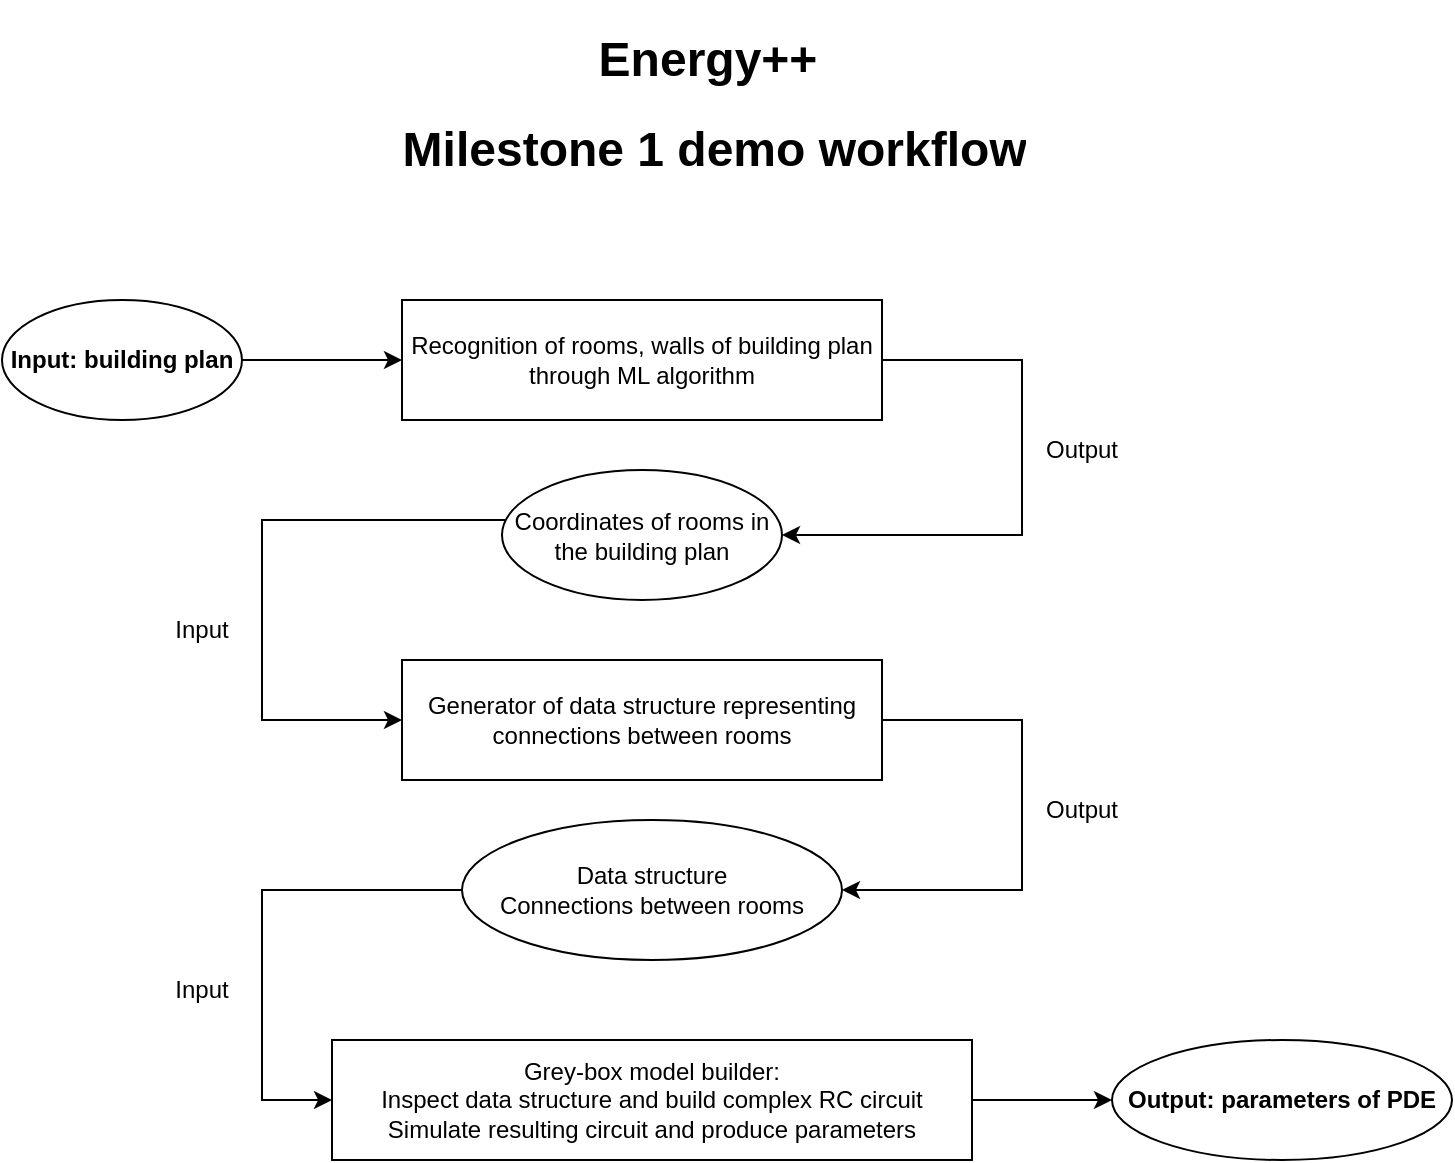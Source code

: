 <mxfile version="20.4.1" type="gitlab">
  <diagram id="kgpKYQtTHZ0yAKxKKP6v" name="Page-1">
    <mxGraphModel dx="1051" dy="682" grid="1" gridSize="10" guides="1" tooltips="1" connect="1" arrows="1" fold="1" page="1" pageScale="1" pageWidth="850" pageHeight="1100" math="0" shadow="0">
      <root>
        <mxCell id="0" />
        <mxCell id="1" parent="0" />
        <mxCell id="DNGEv35lqQt7DtbdXW2g-36" style="edgeStyle=orthogonalEdgeStyle;rounded=0;orthogonalLoop=1;jettySize=auto;html=1;entryX=1;entryY=0.5;entryDx=0;entryDy=0;" edge="1" parent="1" source="DNGEv35lqQt7DtbdXW2g-1" target="DNGEv35lqQt7DtbdXW2g-35">
          <mxGeometry relative="1" as="geometry">
            <Array as="points">
              <mxPoint x="572" y="220" />
              <mxPoint x="572" y="307" />
            </Array>
          </mxGeometry>
        </mxCell>
        <mxCell id="DNGEv35lqQt7DtbdXW2g-1" value="Recognition of rooms, walls of building plan&lt;br&gt;through ML algorithm" style="rounded=0;whiteSpace=wrap;html=1;" vertex="1" parent="1">
          <mxGeometry x="262" y="190" width="240" height="60" as="geometry" />
        </mxCell>
        <mxCell id="DNGEv35lqQt7DtbdXW2g-4" value="&lt;h1 style=&quot;&quot;&gt;Energy++&lt;/h1&gt;&lt;h1&gt;&amp;nbsp;Milestone 1 demo workflow&lt;/h1&gt;" style="text;html=1;strokeColor=none;fillColor=none;spacing=5;spacingTop=-20;whiteSpace=wrap;overflow=hidden;rounded=0;align=center;" vertex="1" parent="1">
          <mxGeometry x="200" y="50" width="430" height="100" as="geometry" />
        </mxCell>
        <mxCell id="DNGEv35lqQt7DtbdXW2g-40" style="edgeStyle=orthogonalEdgeStyle;rounded=0;orthogonalLoop=1;jettySize=auto;html=1;entryX=1;entryY=0.5;entryDx=0;entryDy=0;" edge="1" parent="1" source="DNGEv35lqQt7DtbdXW2g-10" target="DNGEv35lqQt7DtbdXW2g-39">
          <mxGeometry relative="1" as="geometry">
            <Array as="points">
              <mxPoint x="572" y="400" />
              <mxPoint x="572" y="485" />
            </Array>
          </mxGeometry>
        </mxCell>
        <mxCell id="DNGEv35lqQt7DtbdXW2g-10" value="Generator of data structure representing connections between rooms" style="rounded=0;whiteSpace=wrap;html=1;" vertex="1" parent="1">
          <mxGeometry x="262" y="370" width="240" height="60" as="geometry" />
        </mxCell>
        <mxCell id="DNGEv35lqQt7DtbdXW2g-47" value="" style="edgeStyle=orthogonalEdgeStyle;rounded=0;orthogonalLoop=1;jettySize=auto;html=1;" edge="1" parent="1" source="DNGEv35lqQt7DtbdXW2g-13" target="DNGEv35lqQt7DtbdXW2g-46">
          <mxGeometry relative="1" as="geometry" />
        </mxCell>
        <mxCell id="DNGEv35lqQt7DtbdXW2g-13" value="Grey-box model builder:&lt;br&gt;Inspect data structure and build complex RC circuit&lt;br&gt;Simulate resulting circuit and produce parameters" style="whiteSpace=wrap;html=1;rounded=0;" vertex="1" parent="1">
          <mxGeometry x="227" y="560" width="320" height="60" as="geometry" />
        </mxCell>
        <mxCell id="DNGEv35lqQt7DtbdXW2g-20" value="Output" style="text;html=1;strokeColor=none;fillColor=none;align=center;verticalAlign=middle;whiteSpace=wrap;rounded=0;" vertex="1" parent="1">
          <mxGeometry x="572" y="250" width="60" height="30" as="geometry" />
        </mxCell>
        <mxCell id="DNGEv35lqQt7DtbdXW2g-25" value="Input" style="text;html=1;strokeColor=none;fillColor=none;align=center;verticalAlign=middle;whiteSpace=wrap;rounded=0;" vertex="1" parent="1">
          <mxGeometry x="132" y="340" width="60" height="30" as="geometry" />
        </mxCell>
        <mxCell id="DNGEv35lqQt7DtbdXW2g-34" value="" style="edgeStyle=orthogonalEdgeStyle;rounded=0;orthogonalLoop=1;jettySize=auto;html=1;" edge="1" parent="1" source="DNGEv35lqQt7DtbdXW2g-33" target="DNGEv35lqQt7DtbdXW2g-1">
          <mxGeometry relative="1" as="geometry" />
        </mxCell>
        <mxCell id="DNGEv35lqQt7DtbdXW2g-33" value="&lt;b&gt;Input: building plan&lt;/b&gt;" style="ellipse;whiteSpace=wrap;html=1;" vertex="1" parent="1">
          <mxGeometry x="62" y="190" width="120" height="60" as="geometry" />
        </mxCell>
        <mxCell id="DNGEv35lqQt7DtbdXW2g-38" style="edgeStyle=orthogonalEdgeStyle;rounded=0;orthogonalLoop=1;jettySize=auto;html=1;entryX=0;entryY=0.5;entryDx=0;entryDy=0;" edge="1" parent="1" source="DNGEv35lqQt7DtbdXW2g-35" target="DNGEv35lqQt7DtbdXW2g-10">
          <mxGeometry relative="1" as="geometry">
            <Array as="points">
              <mxPoint x="192" y="300" />
              <mxPoint x="192" y="400" />
            </Array>
          </mxGeometry>
        </mxCell>
        <mxCell id="DNGEv35lqQt7DtbdXW2g-35" value="Coordinates of rooms in the building plan" style="ellipse;whiteSpace=wrap;html=1;" vertex="1" parent="1">
          <mxGeometry x="312" y="275" width="140" height="65" as="geometry" />
        </mxCell>
        <mxCell id="DNGEv35lqQt7DtbdXW2g-42" style="edgeStyle=orthogonalEdgeStyle;rounded=0;orthogonalLoop=1;jettySize=auto;html=1;entryX=0;entryY=0.5;entryDx=0;entryDy=0;" edge="1" parent="1" source="DNGEv35lqQt7DtbdXW2g-39" target="DNGEv35lqQt7DtbdXW2g-13">
          <mxGeometry relative="1" as="geometry">
            <Array as="points">
              <mxPoint x="192" y="485" />
              <mxPoint x="192" y="590" />
            </Array>
          </mxGeometry>
        </mxCell>
        <mxCell id="DNGEv35lqQt7DtbdXW2g-39" value="Data structure&lt;br&gt;Connections between rooms" style="ellipse;whiteSpace=wrap;html=1;" vertex="1" parent="1">
          <mxGeometry x="292" y="450" width="190" height="70" as="geometry" />
        </mxCell>
        <mxCell id="DNGEv35lqQt7DtbdXW2g-41" value="Output" style="text;html=1;strokeColor=none;fillColor=none;align=center;verticalAlign=middle;whiteSpace=wrap;rounded=0;" vertex="1" parent="1">
          <mxGeometry x="572" y="430" width="60" height="30" as="geometry" />
        </mxCell>
        <mxCell id="DNGEv35lqQt7DtbdXW2g-43" value="Input" style="text;html=1;strokeColor=none;fillColor=none;align=center;verticalAlign=middle;whiteSpace=wrap;rounded=0;" vertex="1" parent="1">
          <mxGeometry x="132" y="520" width="60" height="30" as="geometry" />
        </mxCell>
        <mxCell id="DNGEv35lqQt7DtbdXW2g-46" value="&lt;b&gt;Output: parameters of PDE&lt;/b&gt;" style="ellipse;whiteSpace=wrap;html=1;rounded=0;" vertex="1" parent="1">
          <mxGeometry x="617" y="560" width="170" height="60" as="geometry" />
        </mxCell>
      </root>
    </mxGraphModel>
  </diagram>
</mxfile>
